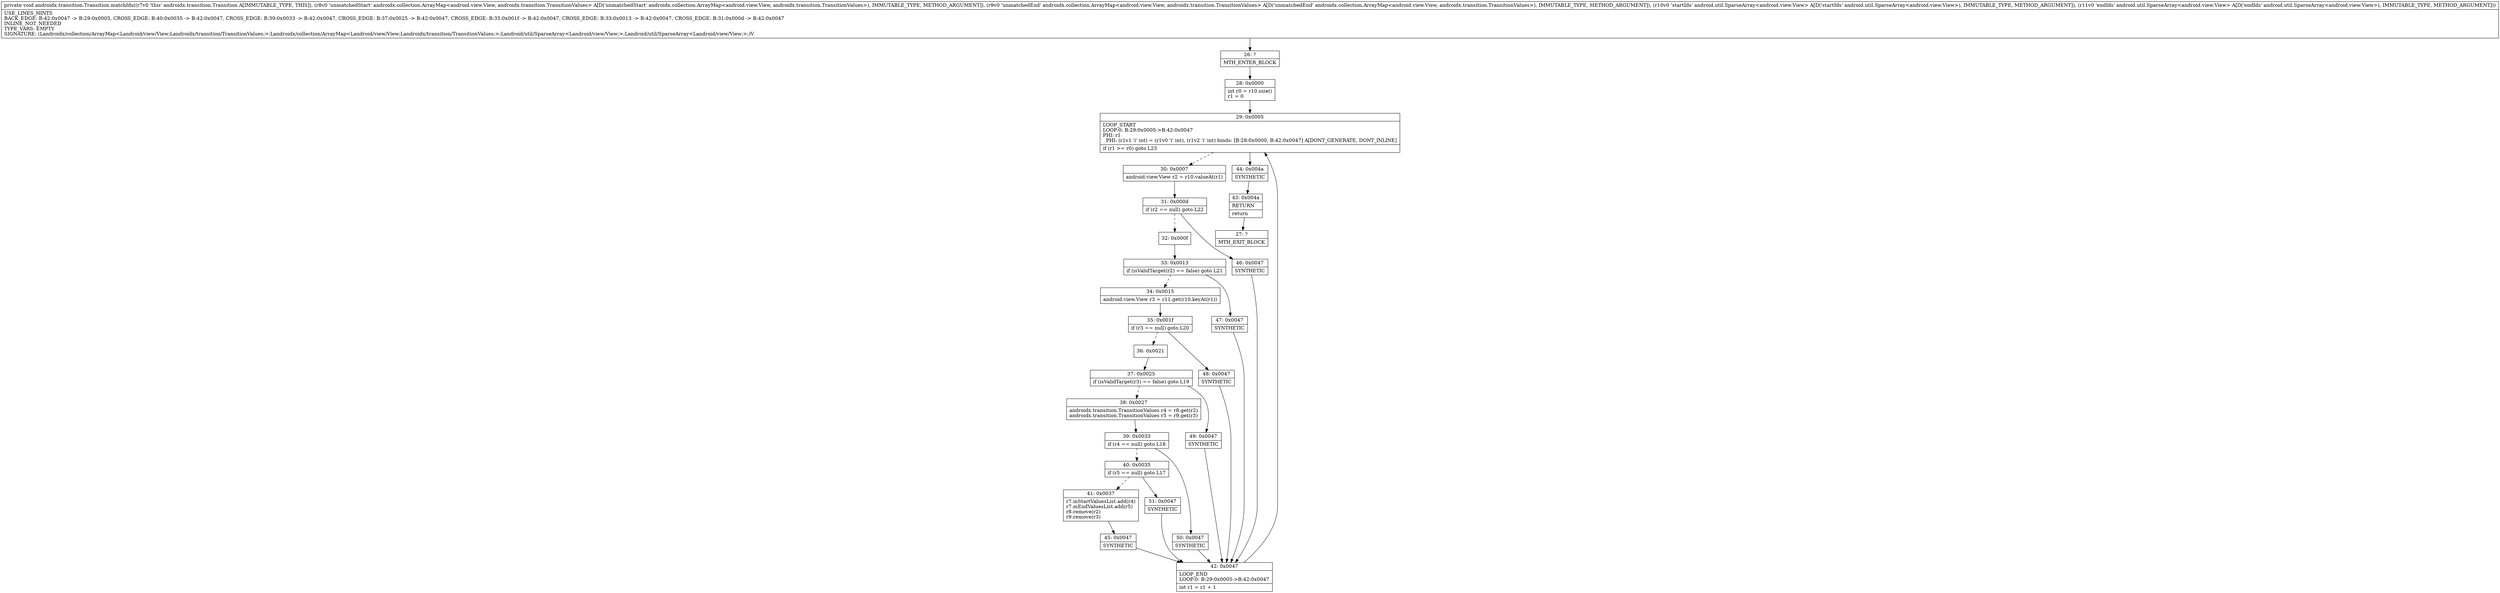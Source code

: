 digraph "CFG forandroidx.transition.Transition.matchIds(Landroidx\/collection\/ArrayMap;Landroidx\/collection\/ArrayMap;Landroid\/util\/SparseArray;Landroid\/util\/SparseArray;)V" {
Node_26 [shape=record,label="{26\:\ ?|MTH_ENTER_BLOCK\l}"];
Node_28 [shape=record,label="{28\:\ 0x0000|int r0 = r10.size()\lr1 = 0\l}"];
Node_29 [shape=record,label="{29\:\ 0x0005|LOOP_START\lLOOP:0: B:29:0x0005\-\>B:42:0x0047\lPHI: r1 \l  PHI: (r1v1 'i' int) = (r1v0 'i' int), (r1v2 'i' int) binds: [B:28:0x0000, B:42:0x0047] A[DONT_GENERATE, DONT_INLINE]\l|if (r1 \>= r0) goto L23\l}"];
Node_30 [shape=record,label="{30\:\ 0x0007|android.view.View r2 = r10.valueAt(r1)\l}"];
Node_31 [shape=record,label="{31\:\ 0x000d|if (r2 == null) goto L22\l}"];
Node_32 [shape=record,label="{32\:\ 0x000f}"];
Node_33 [shape=record,label="{33\:\ 0x0013|if (isValidTarget(r2) == false) goto L21\l}"];
Node_34 [shape=record,label="{34\:\ 0x0015|android.view.View r3 = r11.get(r10.keyAt(r1))\l}"];
Node_35 [shape=record,label="{35\:\ 0x001f|if (r3 == null) goto L20\l}"];
Node_36 [shape=record,label="{36\:\ 0x0021}"];
Node_37 [shape=record,label="{37\:\ 0x0025|if (isValidTarget(r3) == false) goto L19\l}"];
Node_38 [shape=record,label="{38\:\ 0x0027|androidx.transition.TransitionValues r4 = r8.get(r2)\landroidx.transition.TransitionValues r5 = r9.get(r3)\l}"];
Node_39 [shape=record,label="{39\:\ 0x0033|if (r4 == null) goto L18\l}"];
Node_40 [shape=record,label="{40\:\ 0x0035|if (r5 == null) goto L17\l}"];
Node_41 [shape=record,label="{41\:\ 0x0037|r7.mStartValuesList.add(r4)\lr7.mEndValuesList.add(r5)\lr8.remove(r2)\lr9.remove(r3)\l}"];
Node_45 [shape=record,label="{45\:\ 0x0047|SYNTHETIC\l}"];
Node_42 [shape=record,label="{42\:\ 0x0047|LOOP_END\lLOOP:0: B:29:0x0005\-\>B:42:0x0047\l|int r1 = r1 + 1\l}"];
Node_51 [shape=record,label="{51\:\ 0x0047|SYNTHETIC\l}"];
Node_50 [shape=record,label="{50\:\ 0x0047|SYNTHETIC\l}"];
Node_49 [shape=record,label="{49\:\ 0x0047|SYNTHETIC\l}"];
Node_48 [shape=record,label="{48\:\ 0x0047|SYNTHETIC\l}"];
Node_47 [shape=record,label="{47\:\ 0x0047|SYNTHETIC\l}"];
Node_46 [shape=record,label="{46\:\ 0x0047|SYNTHETIC\l}"];
Node_44 [shape=record,label="{44\:\ 0x004a|SYNTHETIC\l}"];
Node_43 [shape=record,label="{43\:\ 0x004a|RETURN\l|return\l}"];
Node_27 [shape=record,label="{27\:\ ?|MTH_EXIT_BLOCK\l}"];
MethodNode[shape=record,label="{private void androidx.transition.Transition.matchIds((r7v0 'this' androidx.transition.Transition A[IMMUTABLE_TYPE, THIS]), (r8v0 'unmatchedStart' androidx.collection.ArrayMap\<android.view.View, androidx.transition.TransitionValues\> A[D('unmatchedStart' androidx.collection.ArrayMap\<android.view.View, androidx.transition.TransitionValues\>), IMMUTABLE_TYPE, METHOD_ARGUMENT]), (r9v0 'unmatchedEnd' androidx.collection.ArrayMap\<android.view.View, androidx.transition.TransitionValues\> A[D('unmatchedEnd' androidx.collection.ArrayMap\<android.view.View, androidx.transition.TransitionValues\>), IMMUTABLE_TYPE, METHOD_ARGUMENT]), (r10v0 'startIds' android.util.SparseArray\<android.view.View\> A[D('startIds' android.util.SparseArray\<android.view.View\>), IMMUTABLE_TYPE, METHOD_ARGUMENT]), (r11v0 'endIds' android.util.SparseArray\<android.view.View\> A[D('endIds' android.util.SparseArray\<android.view.View\>), IMMUTABLE_TYPE, METHOD_ARGUMENT]))  | USE_LINES_HINTS\lBACK_EDGE: B:42:0x0047 \-\> B:29:0x0005, CROSS_EDGE: B:40:0x0035 \-\> B:42:0x0047, CROSS_EDGE: B:39:0x0033 \-\> B:42:0x0047, CROSS_EDGE: B:37:0x0025 \-\> B:42:0x0047, CROSS_EDGE: B:35:0x001f \-\> B:42:0x0047, CROSS_EDGE: B:33:0x0013 \-\> B:42:0x0047, CROSS_EDGE: B:31:0x000d \-\> B:42:0x0047\lINLINE_NOT_NEEDED\lTYPE_VARS: EMPTY\lSIGNATURE: (Landroidx\/collection\/ArrayMap\<Landroid\/view\/View;Landroidx\/transition\/TransitionValues;\>;Landroidx\/collection\/ArrayMap\<Landroid\/view\/View;Landroidx\/transition\/TransitionValues;\>;Landroid\/util\/SparseArray\<Landroid\/view\/View;\>;Landroid\/util\/SparseArray\<Landroid\/view\/View;\>;)V\l}"];
MethodNode -> Node_26;Node_26 -> Node_28;
Node_28 -> Node_29;
Node_29 -> Node_30[style=dashed];
Node_29 -> Node_44;
Node_30 -> Node_31;
Node_31 -> Node_32[style=dashed];
Node_31 -> Node_46;
Node_32 -> Node_33;
Node_33 -> Node_34[style=dashed];
Node_33 -> Node_47;
Node_34 -> Node_35;
Node_35 -> Node_36[style=dashed];
Node_35 -> Node_48;
Node_36 -> Node_37;
Node_37 -> Node_38[style=dashed];
Node_37 -> Node_49;
Node_38 -> Node_39;
Node_39 -> Node_40[style=dashed];
Node_39 -> Node_50;
Node_40 -> Node_41[style=dashed];
Node_40 -> Node_51;
Node_41 -> Node_45;
Node_45 -> Node_42;
Node_42 -> Node_29;
Node_51 -> Node_42;
Node_50 -> Node_42;
Node_49 -> Node_42;
Node_48 -> Node_42;
Node_47 -> Node_42;
Node_46 -> Node_42;
Node_44 -> Node_43;
Node_43 -> Node_27;
}

